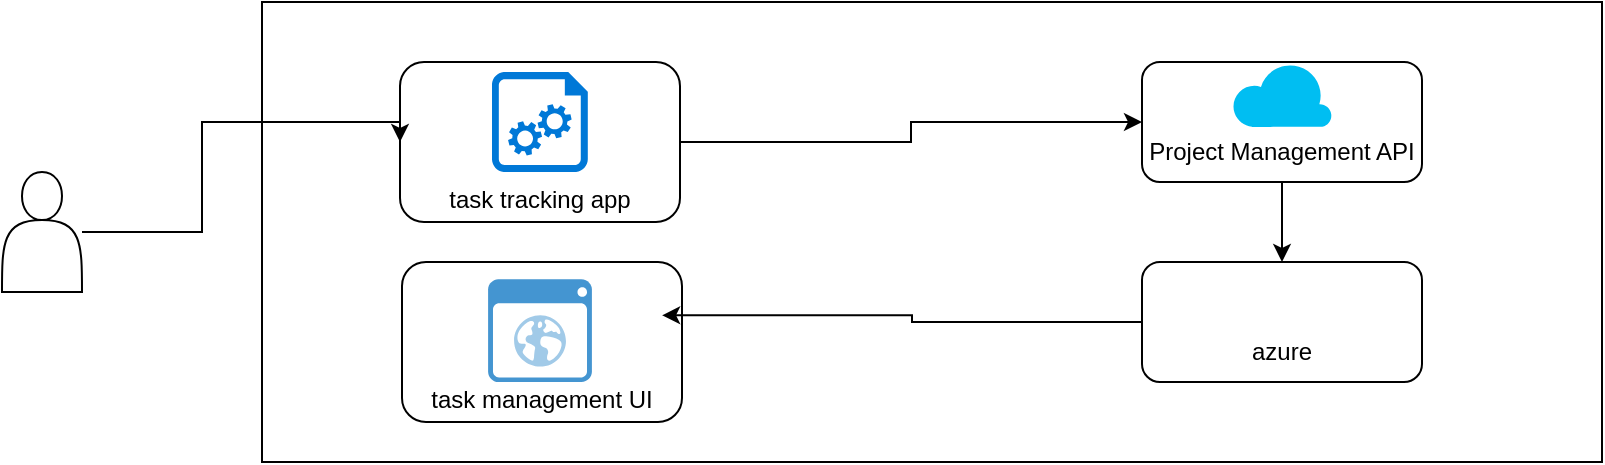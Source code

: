 <mxfile version="26.2.14">
  <diagram name="Page-1" id="LIKU-Ou7W28HPqcb3QfL">
    <mxGraphModel dx="872" dy="473" grid="1" gridSize="10" guides="1" tooltips="1" connect="1" arrows="1" fold="1" page="1" pageScale="1" pageWidth="850" pageHeight="1100" math="0" shadow="0">
      <root>
        <mxCell id="0" />
        <mxCell id="1" parent="0" />
        <mxCell id="1c3XeRCyWEqLi3cl-lJz-5" value="" style="rounded=0;whiteSpace=wrap;html=1;" vertex="1" parent="1">
          <mxGeometry x="170" y="100" width="670" height="230" as="geometry" />
        </mxCell>
        <mxCell id="1c3XeRCyWEqLi3cl-lJz-13" style="edgeStyle=orthogonalEdgeStyle;rounded=0;orthogonalLoop=1;jettySize=auto;html=1;exitX=1;exitY=0.5;exitDx=0;exitDy=0;" edge="1" parent="1" source="1c3XeRCyWEqLi3cl-lJz-4" target="1c3XeRCyWEqLi3cl-lJz-7">
          <mxGeometry relative="1" as="geometry" />
        </mxCell>
        <mxCell id="1c3XeRCyWEqLi3cl-lJz-4" value="&lt;div&gt;&lt;br&gt;&lt;/div&gt;&lt;div&gt;&lt;br&gt;&lt;/div&gt;&lt;div&gt;&lt;br&gt;&lt;/div&gt;&lt;div&gt;&lt;br&gt;&lt;/div&gt;task tracking app" style="rounded=1;whiteSpace=wrap;html=1;" vertex="1" parent="1">
          <mxGeometry x="239" y="130" width="140" height="80" as="geometry" />
        </mxCell>
        <mxCell id="1c3XeRCyWEqLi3cl-lJz-6" value="&lt;div&gt;&lt;br&gt;&lt;/div&gt;&lt;div&gt;&lt;br&gt;&lt;/div&gt;azure" style="rounded=1;whiteSpace=wrap;html=1;" vertex="1" parent="1">
          <mxGeometry x="610" y="230" width="140" height="60" as="geometry" />
        </mxCell>
        <mxCell id="1c3XeRCyWEqLi3cl-lJz-14" style="edgeStyle=orthogonalEdgeStyle;rounded=0;orthogonalLoop=1;jettySize=auto;html=1;exitX=0.5;exitY=1;exitDx=0;exitDy=0;" edge="1" parent="1" source="1c3XeRCyWEqLi3cl-lJz-7" target="1c3XeRCyWEqLi3cl-lJz-6">
          <mxGeometry relative="1" as="geometry" />
        </mxCell>
        <mxCell id="1c3XeRCyWEqLi3cl-lJz-7" value="&lt;div&gt;&lt;br&gt;&lt;/div&gt;&lt;div&gt;&lt;br&gt;&lt;/div&gt;&lt;div&gt;&lt;span style=&quot;background-color: transparent; color: light-dark(rgb(0, 0, 0), rgb(255, 255, 255));&quot;&gt;Project Management API&lt;/span&gt;&lt;/div&gt;" style="rounded=1;whiteSpace=wrap;html=1;" vertex="1" parent="1">
          <mxGeometry x="610" y="130" width="140" height="60" as="geometry" />
        </mxCell>
        <mxCell id="1c3XeRCyWEqLi3cl-lJz-8" value="&lt;div&gt;&lt;br&gt;&lt;/div&gt;&lt;div&gt;&lt;br&gt;&lt;/div&gt;&lt;div&gt;&lt;br&gt;&lt;/div&gt;&lt;div&gt;&lt;br&gt;&lt;/div&gt;task management UI" style="rounded=1;whiteSpace=wrap;html=1;" vertex="1" parent="1">
          <mxGeometry x="240" y="230" width="140" height="80" as="geometry" />
        </mxCell>
        <mxCell id="1c3XeRCyWEqLi3cl-lJz-11" value="" style="edgeStyle=orthogonalEdgeStyle;rounded=0;orthogonalLoop=1;jettySize=auto;html=1;entryX=0;entryY=0.5;entryDx=0;entryDy=0;" edge="1" parent="1" source="1c3XeRCyWEqLi3cl-lJz-10" target="1c3XeRCyWEqLi3cl-lJz-4">
          <mxGeometry relative="1" as="geometry">
            <Array as="points">
              <mxPoint x="140" y="215" />
              <mxPoint x="140" y="160" />
            </Array>
          </mxGeometry>
        </mxCell>
        <mxCell id="1c3XeRCyWEqLi3cl-lJz-10" value="" style="shape=actor;whiteSpace=wrap;html=1;" vertex="1" parent="1">
          <mxGeometry x="40" y="185" width="40" height="60" as="geometry" />
        </mxCell>
        <mxCell id="1c3XeRCyWEqLi3cl-lJz-15" style="edgeStyle=orthogonalEdgeStyle;rounded=0;orthogonalLoop=1;jettySize=auto;html=1;exitX=0;exitY=0.5;exitDx=0;exitDy=0;entryX=0.929;entryY=0.333;entryDx=0;entryDy=0;entryPerimeter=0;" edge="1" parent="1" source="1c3XeRCyWEqLi3cl-lJz-6" target="1c3XeRCyWEqLi3cl-lJz-8">
          <mxGeometry relative="1" as="geometry" />
        </mxCell>
        <mxCell id="1c3XeRCyWEqLi3cl-lJz-16" value="" style="verticalLabelPosition=bottom;html=1;verticalAlign=top;align=center;strokeColor=none;fillColor=#00BEF2;shape=mxgraph.azure.cloud;" vertex="1" parent="1">
          <mxGeometry x="655" y="130" width="50" height="32.5" as="geometry" />
        </mxCell>
        <mxCell id="1c3XeRCyWEqLi3cl-lJz-17" value="" style="shadow=0;dashed=0;html=1;strokeColor=none;fillColor=#4495D1;labelPosition=center;verticalLabelPosition=bottom;verticalAlign=top;align=center;outlineConnect=0;shape=mxgraph.veeam.2d.web_ui;" vertex="1" parent="1">
          <mxGeometry x="283.05" y="238.6" width="51.9" height="51.4" as="geometry" />
        </mxCell>
        <mxCell id="1c3XeRCyWEqLi3cl-lJz-19" value="" style="sketch=0;aspect=fixed;pointerEvents=1;shadow=0;dashed=0;html=1;strokeColor=none;labelPosition=center;verticalLabelPosition=bottom;verticalAlign=top;align=center;shape=mxgraph.azure.startup_task;fillColor=#0078D7;" vertex="1" parent="1">
          <mxGeometry x="285" y="135" width="48" height="50" as="geometry" />
        </mxCell>
      </root>
    </mxGraphModel>
  </diagram>
</mxfile>
